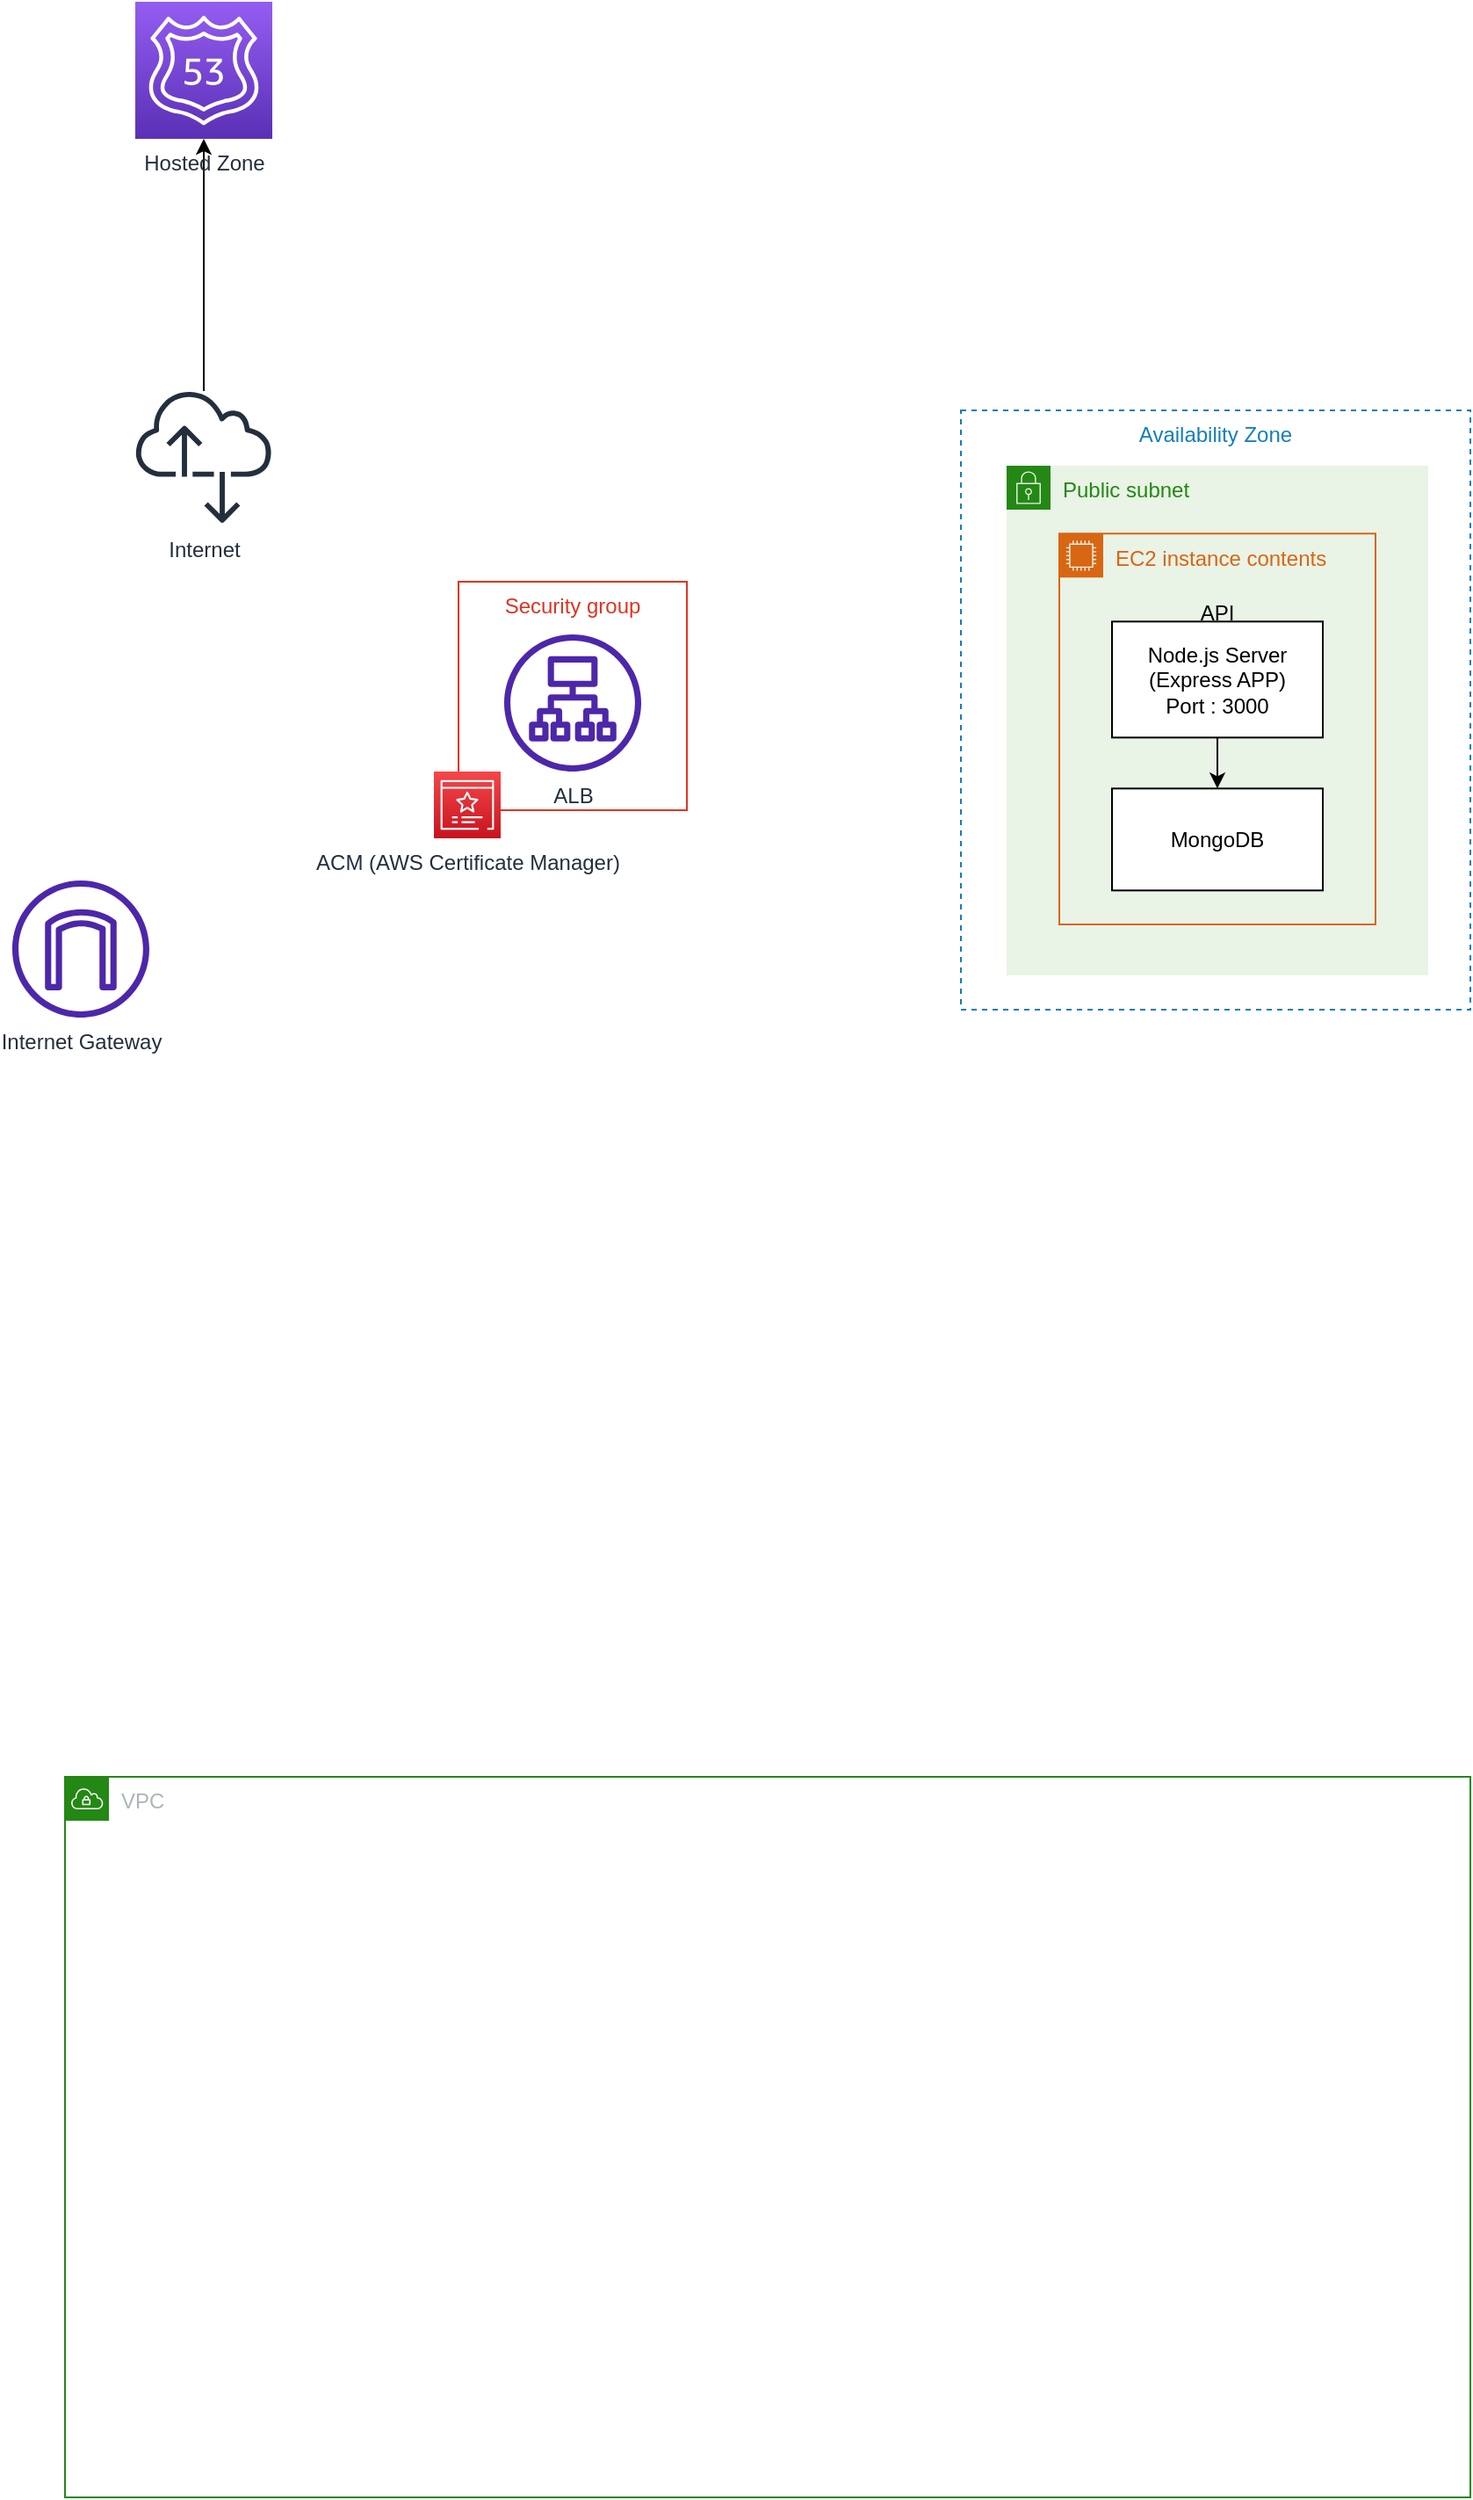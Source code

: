 <mxfile version="20.5.1" type="github">
  <diagram id="mneg49eM9ofgTPBXwrrn" name="ページ1">
    <mxGraphModel dx="2249" dy="786" grid="1" gridSize="10" guides="1" tooltips="1" connect="1" arrows="1" fold="1" page="1" pageScale="1" pageWidth="827" pageHeight="1169" math="0" shadow="0">
      <root>
        <mxCell id="0" />
        <mxCell id="1" parent="0" />
        <mxCell id="HdjLrtwL6eLPjjW1J0Yj-7" style="edgeStyle=orthogonalEdgeStyle;rounded=0;orthogonalLoop=1;jettySize=auto;html=1;entryX=0.5;entryY=1;entryDx=0;entryDy=0;entryPerimeter=0;" edge="1" parent="1" source="HdjLrtwL6eLPjjW1J0Yj-2" target="HdjLrtwL6eLPjjW1J0Yj-3">
          <mxGeometry relative="1" as="geometry" />
        </mxCell>
        <mxCell id="HdjLrtwL6eLPjjW1J0Yj-2" value="Internet" style="sketch=0;outlineConnect=0;fontColor=#232F3E;gradientColor=none;fillColor=#232F3D;strokeColor=none;dashed=0;verticalLabelPosition=bottom;verticalAlign=top;align=center;html=1;fontSize=12;fontStyle=0;aspect=fixed;pointerEvents=1;shape=mxgraph.aws4.internet_alt2;" vertex="1" parent="1">
          <mxGeometry x="-10" y="430" width="78" height="78" as="geometry" />
        </mxCell>
        <mxCell id="HdjLrtwL6eLPjjW1J0Yj-3" value="Hosted Zone" style="sketch=0;points=[[0,0,0],[0.25,0,0],[0.5,0,0],[0.75,0,0],[1,0,0],[0,1,0],[0.25,1,0],[0.5,1,0],[0.75,1,0],[1,1,0],[0,0.25,0],[0,0.5,0],[0,0.75,0],[1,0.25,0],[1,0.5,0],[1,0.75,0]];outlineConnect=0;fontColor=#232F3E;gradientColor=#945DF2;gradientDirection=north;fillColor=#5A30B5;strokeColor=#ffffff;dashed=0;verticalLabelPosition=bottom;verticalAlign=top;align=center;html=1;fontSize=12;fontStyle=0;aspect=fixed;shape=mxgraph.aws4.resourceIcon;resIcon=mxgraph.aws4.route_53;" vertex="1" parent="1">
          <mxGeometry x="-10" y="210" width="78" height="78" as="geometry" />
        </mxCell>
        <mxCell id="HdjLrtwL6eLPjjW1J0Yj-5" value="VPC" style="points=[[0,0],[0.25,0],[0.5,0],[0.75,0],[1,0],[1,0.25],[1,0.5],[1,0.75],[1,1],[0.75,1],[0.5,1],[0.25,1],[0,1],[0,0.75],[0,0.5],[0,0.25]];outlineConnect=0;gradientColor=none;html=1;whiteSpace=wrap;fontSize=12;fontStyle=0;container=1;pointerEvents=0;collapsible=0;recursiveResize=0;shape=mxgraph.aws4.group;grIcon=mxgraph.aws4.group_vpc;strokeColor=#248814;fillColor=none;verticalAlign=top;align=left;spacingLeft=30;fontColor=#AAB7B8;dashed=0;" vertex="1" parent="1">
          <mxGeometry x="-50" y="1220" width="800" height="410" as="geometry" />
        </mxCell>
        <mxCell id="HdjLrtwL6eLPjjW1J0Yj-4" value="Internet Gateway" style="sketch=0;outlineConnect=0;fontColor=#232F3E;gradientColor=none;fillColor=#4D27AA;strokeColor=none;dashed=0;verticalLabelPosition=bottom;verticalAlign=top;align=center;html=1;fontSize=12;fontStyle=0;aspect=fixed;pointerEvents=1;shape=mxgraph.aws4.internet_gateway;" vertex="1" parent="1">
          <mxGeometry x="-80" y="710" width="78" height="78" as="geometry" />
        </mxCell>
        <mxCell id="HdjLrtwL6eLPjjW1J0Yj-11" value="" style="group" vertex="1" connectable="0" parent="1">
          <mxGeometry x="160" y="540" width="144" height="146" as="geometry" />
        </mxCell>
        <mxCell id="HdjLrtwL6eLPjjW1J0Yj-10" value="Security group" style="fillColor=none;strokeColor=#DD3522;verticalAlign=top;fontStyle=0;fontColor=#DD3522;" vertex="1" parent="HdjLrtwL6eLPjjW1J0Yj-11">
          <mxGeometry x="14" width="130" height="130" as="geometry" />
        </mxCell>
        <mxCell id="HdjLrtwL6eLPjjW1J0Yj-8" value="ACM (AWS Certificate Manager)" style="sketch=0;points=[[0,0,0],[0.25,0,0],[0.5,0,0],[0.75,0,0],[1,0,0],[0,1,0],[0.25,1,0],[0.5,1,0],[0.75,1,0],[1,1,0],[0,0.25,0],[0,0.5,0],[0,0.75,0],[1,0.25,0],[1,0.5,0],[1,0.75,0]];outlineConnect=0;fontColor=#232F3E;gradientColor=#F54749;gradientDirection=north;fillColor=#C7131F;strokeColor=#ffffff;dashed=0;verticalLabelPosition=bottom;verticalAlign=top;align=center;html=1;fontSize=12;fontStyle=0;aspect=fixed;shape=mxgraph.aws4.resourceIcon;resIcon=mxgraph.aws4.certificate_manager_3;" vertex="1" parent="HdjLrtwL6eLPjjW1J0Yj-11">
          <mxGeometry y="108" width="38" height="38" as="geometry" />
        </mxCell>
        <mxCell id="HdjLrtwL6eLPjjW1J0Yj-9" value="ALB" style="sketch=0;outlineConnect=0;fontColor=#232F3E;gradientColor=none;fillColor=#4D27AA;strokeColor=none;dashed=0;verticalLabelPosition=bottom;verticalAlign=top;align=center;html=1;fontSize=12;fontStyle=0;aspect=fixed;pointerEvents=1;shape=mxgraph.aws4.application_load_balancer;" vertex="1" parent="HdjLrtwL6eLPjjW1J0Yj-11">
          <mxGeometry x="40" y="30" width="78" height="78" as="geometry" />
        </mxCell>
        <mxCell id="HdjLrtwL6eLPjjW1J0Yj-19" value="" style="group" vertex="1" connectable="0" parent="1">
          <mxGeometry x="460" y="442.5" width="290" height="341" as="geometry" />
        </mxCell>
        <mxCell id="HdjLrtwL6eLPjjW1J0Yj-12" value="Availability Zone" style="fillColor=none;strokeColor=#147EBA;dashed=1;verticalAlign=top;fontStyle=0;fontColor=#147EBA;" vertex="1" parent="HdjLrtwL6eLPjjW1J0Yj-19">
          <mxGeometry width="290" height="341" as="geometry" />
        </mxCell>
        <mxCell id="HdjLrtwL6eLPjjW1J0Yj-18" value="" style="group" vertex="1" connectable="0" parent="HdjLrtwL6eLPjjW1J0Yj-19">
          <mxGeometry x="26" y="31.5" width="240" height="290" as="geometry" />
        </mxCell>
        <mxCell id="HdjLrtwL6eLPjjW1J0Yj-13" value="Public subnet" style="points=[[0,0],[0.25,0],[0.5,0],[0.75,0],[1,0],[1,0.25],[1,0.5],[1,0.75],[1,1],[0.75,1],[0.5,1],[0.25,1],[0,1],[0,0.75],[0,0.5],[0,0.25]];outlineConnect=0;gradientColor=none;html=1;whiteSpace=wrap;fontSize=12;fontStyle=0;container=1;pointerEvents=0;collapsible=0;recursiveResize=0;shape=mxgraph.aws4.group;grIcon=mxgraph.aws4.group_security_group;grStroke=0;strokeColor=#248814;fillColor=#E9F3E6;verticalAlign=top;align=left;spacingLeft=30;fontColor=#248814;dashed=0;" vertex="1" parent="HdjLrtwL6eLPjjW1J0Yj-18">
          <mxGeometry width="240" height="290.0" as="geometry" />
        </mxCell>
        <mxCell id="HdjLrtwL6eLPjjW1J0Yj-14" value="EC2 instance contents" style="points=[[0,0],[0.25,0],[0.5,0],[0.75,0],[1,0],[1,0.25],[1,0.5],[1,0.75],[1,1],[0.75,1],[0.5,1],[0.25,1],[0,1],[0,0.75],[0,0.5],[0,0.25]];outlineConnect=0;gradientColor=none;html=1;whiteSpace=wrap;fontSize=12;fontStyle=0;container=1;pointerEvents=0;collapsible=0;recursiveResize=0;shape=mxgraph.aws4.group;grIcon=mxgraph.aws4.group_ec2_instance_contents;strokeColor=#D86613;fillColor=none;verticalAlign=top;align=left;spacingLeft=30;fontColor=#D86613;dashed=0;" vertex="1" parent="HdjLrtwL6eLPjjW1J0Yj-18">
          <mxGeometry x="30" y="38.667" width="180" height="222.333" as="geometry" />
        </mxCell>
        <mxCell id="HdjLrtwL6eLPjjW1J0Yj-17" style="edgeStyle=orthogonalEdgeStyle;rounded=0;orthogonalLoop=1;jettySize=auto;html=1;entryX=0.5;entryY=0;entryDx=0;entryDy=0;" edge="1" parent="HdjLrtwL6eLPjjW1J0Yj-14" source="HdjLrtwL6eLPjjW1J0Yj-15" target="HdjLrtwL6eLPjjW1J0Yj-16">
          <mxGeometry relative="1" as="geometry" />
        </mxCell>
        <mxCell id="HdjLrtwL6eLPjjW1J0Yj-15" value="Node.js Server&lt;br&gt;(Express APP)&lt;br&gt;Port : 3000" style="rounded=0;whiteSpace=wrap;html=1;" vertex="1" parent="HdjLrtwL6eLPjjW1J0Yj-14">
          <mxGeometry x="30" y="50" width="120" height="66" as="geometry" />
        </mxCell>
        <mxCell id="HdjLrtwL6eLPjjW1J0Yj-16" value="MongoDB" style="rounded=0;whiteSpace=wrap;html=1;" vertex="1" parent="HdjLrtwL6eLPjjW1J0Yj-14">
          <mxGeometry x="30" y="145" width="120" height="58" as="geometry" />
        </mxCell>
        <mxCell id="HdjLrtwL6eLPjjW1J0Yj-20" value="API" style="text;html=1;strokeColor=none;fillColor=none;align=center;verticalAlign=middle;whiteSpace=wrap;rounded=0;" vertex="1" parent="HdjLrtwL6eLPjjW1J0Yj-18">
          <mxGeometry x="90" y="69.996" width="60" height="29" as="geometry" />
        </mxCell>
      </root>
    </mxGraphModel>
  </diagram>
</mxfile>
